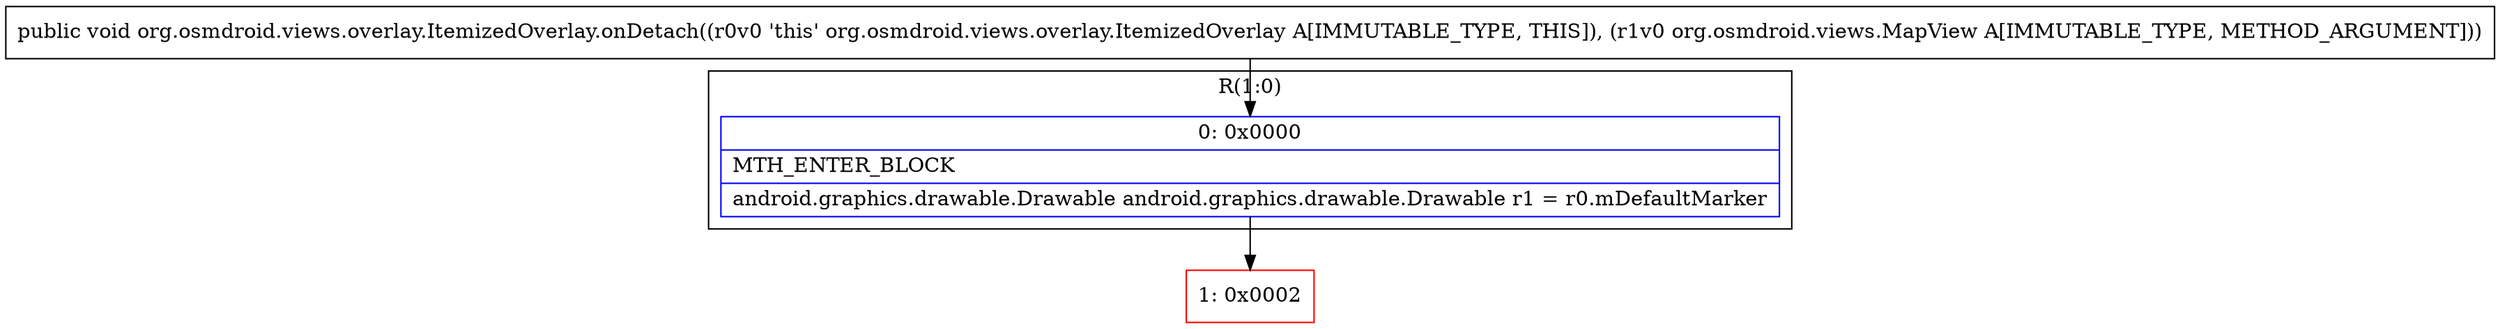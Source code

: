 digraph "CFG fororg.osmdroid.views.overlay.ItemizedOverlay.onDetach(Lorg\/osmdroid\/views\/MapView;)V" {
subgraph cluster_Region_1029261795 {
label = "R(1:0)";
node [shape=record,color=blue];
Node_0 [shape=record,label="{0\:\ 0x0000|MTH_ENTER_BLOCK\l|android.graphics.drawable.Drawable android.graphics.drawable.Drawable r1 = r0.mDefaultMarker\l}"];
}
Node_1 [shape=record,color=red,label="{1\:\ 0x0002}"];
MethodNode[shape=record,label="{public void org.osmdroid.views.overlay.ItemizedOverlay.onDetach((r0v0 'this' org.osmdroid.views.overlay.ItemizedOverlay A[IMMUTABLE_TYPE, THIS]), (r1v0 org.osmdroid.views.MapView A[IMMUTABLE_TYPE, METHOD_ARGUMENT])) }"];
MethodNode -> Node_0;
Node_0 -> Node_1;
}

